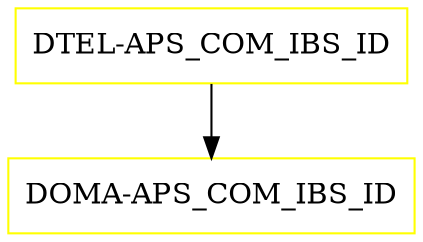 digraph G {
  "DTEL-APS_COM_IBS_ID" [shape=box,color=yellow];
  "DOMA-APS_COM_IBS_ID" [shape=box,color=yellow,URL="./DOMA_APS_COM_IBS_ID.html"];
  "DTEL-APS_COM_IBS_ID" -> "DOMA-APS_COM_IBS_ID";
}
